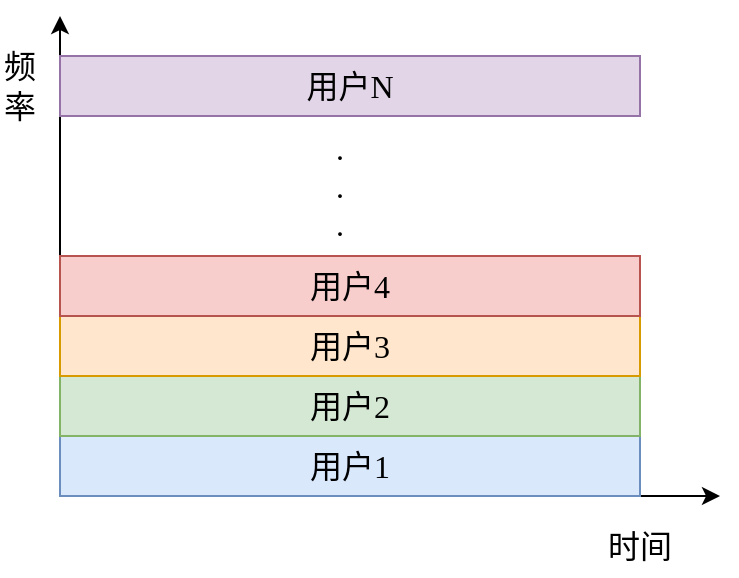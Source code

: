 <mxfile version="26.1.3">
  <diagram name="第 1 页" id="RUm38P9eCIduwdvkJvwH">
    <mxGraphModel dx="683" dy="351" grid="1" gridSize="10" guides="1" tooltips="1" connect="1" arrows="1" fold="1" page="1" pageScale="1" pageWidth="827" pageHeight="1169" math="0" shadow="0">
      <root>
        <mxCell id="0" />
        <mxCell id="1" parent="0" />
        <mxCell id="ie2s0pbCXbXEIUWaoTJB-2" value="" style="endArrow=classic;html=1;rounded=0;" parent="1" edge="1">
          <mxGeometry width="50" height="50" relative="1" as="geometry">
            <mxPoint x="40" y="320" as="sourcePoint" />
            <mxPoint x="370" y="320" as="targetPoint" />
          </mxGeometry>
        </mxCell>
        <mxCell id="ie2s0pbCXbXEIUWaoTJB-3" value="" style="endArrow=classic;html=1;rounded=0;" parent="1" edge="1">
          <mxGeometry width="50" height="50" relative="1" as="geometry">
            <mxPoint x="40" y="320" as="sourcePoint" />
            <mxPoint x="40" y="80" as="targetPoint" />
          </mxGeometry>
        </mxCell>
        <mxCell id="ie2s0pbCXbXEIUWaoTJB-4" value="&lt;font style=&quot;font-size: 16px;&quot;&gt;&lt;font style=&quot;&quot; face=&quot;宋体&quot;&gt;用户&lt;/font&gt;1&lt;/font&gt;" style="rounded=0;whiteSpace=wrap;fillColor=#dae8fc;strokeColor=#6c8ebf;fontFamily=Times New Roman;html=1;" parent="1" vertex="1">
          <mxGeometry x="40" y="290" width="290" height="30" as="geometry" />
        </mxCell>
        <mxCell id="ie2s0pbCXbXEIUWaoTJB-5" value="&lt;span style=&quot;font-size: 16px;&quot;&gt;&lt;font face=&quot;宋体&quot;&gt;用户&lt;/font&gt;&lt;/span&gt;&lt;span style=&quot;font-size: 16px;&quot;&gt;&lt;font face=&quot;Times New Roman&quot;&gt;2&lt;/font&gt;&lt;/span&gt;" style="rounded=0;whiteSpace=wrap;html=1;fillColor=#d5e8d4;strokeColor=#82b366;" parent="1" vertex="1">
          <mxGeometry x="40" y="260" width="290" height="30" as="geometry" />
        </mxCell>
        <mxCell id="ie2s0pbCXbXEIUWaoTJB-6" value="&lt;span style=&quot;font-size: 16px; font-family: 宋体;&quot;&gt;用户&lt;/span&gt;&lt;span style=&quot;font-size: 16px;&quot;&gt;&lt;font face=&quot;Times New Roman&quot;&gt;3&lt;/font&gt;&lt;/span&gt;" style="rounded=0;whiteSpace=wrap;html=1;fillColor=#ffe6cc;strokeColor=#d79b00;" parent="1" vertex="1">
          <mxGeometry x="40" y="230" width="290" height="30" as="geometry" />
        </mxCell>
        <mxCell id="ie2s0pbCXbXEIUWaoTJB-7" value="&lt;span style=&quot;font-size: 16px; font-family: 宋体;&quot;&gt;用户&lt;/span&gt;&lt;span style=&quot;font-size: 16px;&quot;&gt;&lt;font face=&quot;Times New Roman&quot;&gt;N&lt;/font&gt;&lt;/span&gt;" style="rounded=0;whiteSpace=wrap;html=1;fillColor=#e1d5e7;strokeColor=#9673a6;" parent="1" vertex="1">
          <mxGeometry x="40" y="100" width="290" height="30" as="geometry" />
        </mxCell>
        <mxCell id="ie2s0pbCXbXEIUWaoTJB-8" value="&lt;span style=&quot;font-size: 16px; font-family: 宋体;&quot;&gt;用户&lt;/span&gt;&lt;span style=&quot;font-size: 16px;&quot;&gt;&lt;font face=&quot;Times New Roman&quot;&gt;4&lt;/font&gt;&lt;/span&gt;" style="rounded=0;whiteSpace=wrap;html=1;fillColor=#f8cecc;strokeColor=#b85450;" parent="1" vertex="1">
          <mxGeometry x="40" y="200" width="290" height="30" as="geometry" />
        </mxCell>
        <mxCell id="ie2s0pbCXbXEIUWaoTJB-10" value="&lt;font face=&quot;Times New Roman&quot; style=&quot;font-size: 16px;&quot;&gt;.&lt;/font&gt;&lt;div&gt;&lt;font face=&quot;Times New Roman&quot; style=&quot;font-size: 16px;&quot;&gt;.&lt;/font&gt;&lt;/div&gt;&lt;div&gt;&lt;font face=&quot;Times New Roman&quot; style=&quot;font-size: 16px;&quot;&gt;.&lt;/font&gt;&lt;/div&gt;" style="text;html=1;align=center;verticalAlign=middle;whiteSpace=wrap;rounded=0;" parent="1" vertex="1">
          <mxGeometry x="160" y="140" width="40" height="50" as="geometry" />
        </mxCell>
        <mxCell id="ie2s0pbCXbXEIUWaoTJB-11" value="时间" style="text;align=center;verticalAlign=middle;whiteSpace=wrap;rounded=0;fontFamily=宋体;fontSize=16;" parent="1" vertex="1">
          <mxGeometry x="300" y="330" width="60" height="30" as="geometry" />
        </mxCell>
        <mxCell id="ie2s0pbCXbXEIUWaoTJB-12" value="频率" style="text;align=center;verticalAlign=middle;whiteSpace=wrap;rounded=0;fontFamily=宋体;fontSize=16;" parent="1" vertex="1">
          <mxGeometry x="10" y="90" width="20" height="50" as="geometry" />
        </mxCell>
      </root>
    </mxGraphModel>
  </diagram>
</mxfile>

